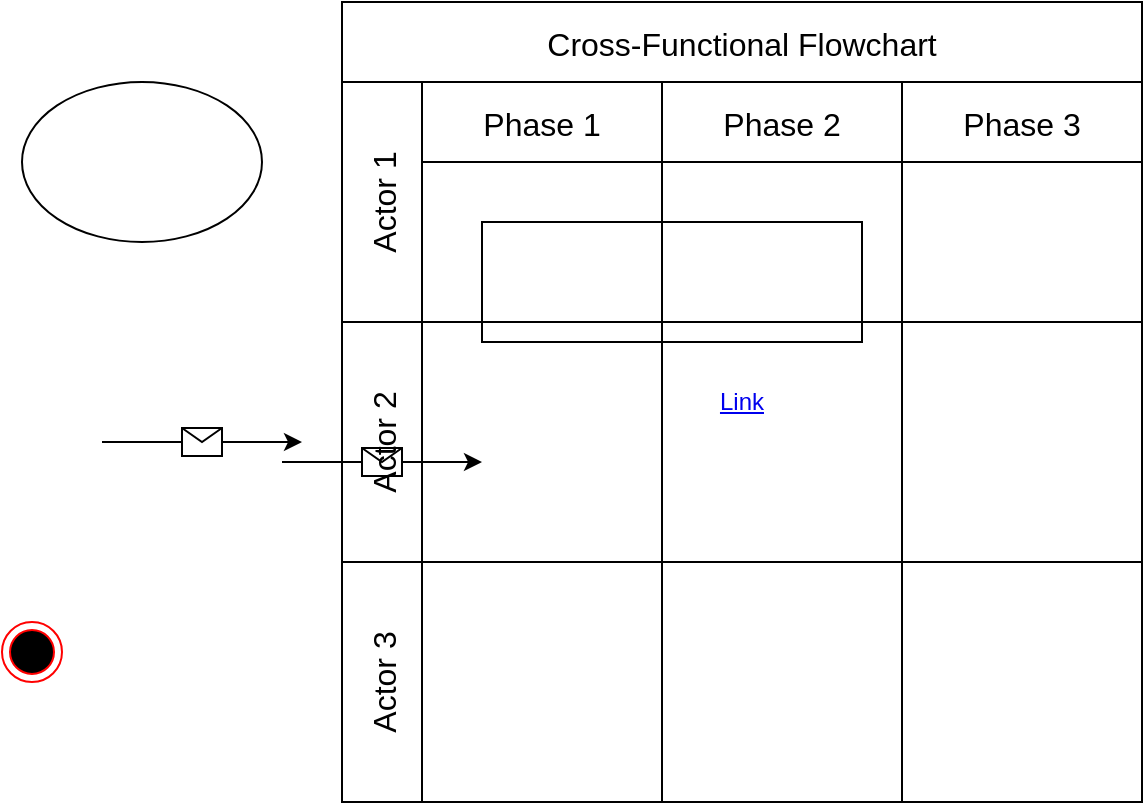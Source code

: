 <mxfile version="24.2.2" type="github">
  <diagram name="第 1 页" id="LVtl1sYV8NXe25tvaCWa">
    <mxGraphModel dx="1042" dy="535" grid="1" gridSize="10" guides="1" tooltips="1" connect="1" arrows="1" fold="1" page="1" pageScale="1" pageWidth="827" pageHeight="1169" math="0" shadow="0">
      <root>
        <mxCell id="0" />
        <mxCell id="1" parent="0" />
        <mxCell id="4UoUi-2SwB3D5WaIHvQn-1" value="" style="rounded=0;whiteSpace=wrap;html=1;" parent="1" vertex="1">
          <mxGeometry x="280" y="190" width="190" height="60" as="geometry" />
        </mxCell>
        <mxCell id="4UoUi-2SwB3D5WaIHvQn-2" value="" style="ellipse;whiteSpace=wrap;html=1;" parent="1" vertex="1">
          <mxGeometry x="50" y="120" width="120" height="80" as="geometry" />
        </mxCell>
        <mxCell id="4UoUi-2SwB3D5WaIHvQn-3" value="" style="endArrow=classic;html=1;rounded=0;" parent="1" edge="1">
          <mxGeometry relative="1" as="geometry">
            <mxPoint x="180" y="310" as="sourcePoint" />
            <mxPoint x="280" y="310" as="targetPoint" />
          </mxGeometry>
        </mxCell>
        <mxCell id="4UoUi-2SwB3D5WaIHvQn-4" value="" style="shape=message;html=1;outlineConnect=0;" parent="4UoUi-2SwB3D5WaIHvQn-3" vertex="1">
          <mxGeometry width="20" height="14" relative="1" as="geometry">
            <mxPoint x="-10" y="-7" as="offset" />
          </mxGeometry>
        </mxCell>
        <mxCell id="4UoUi-2SwB3D5WaIHvQn-5" value="" style="endArrow=classic;html=1;rounded=0;" parent="1" edge="1">
          <mxGeometry relative="1" as="geometry">
            <mxPoint x="90" y="300" as="sourcePoint" />
            <mxPoint x="190" y="300" as="targetPoint" />
          </mxGeometry>
        </mxCell>
        <mxCell id="4UoUi-2SwB3D5WaIHvQn-6" value="" style="shape=message;html=1;outlineConnect=0;" parent="4UoUi-2SwB3D5WaIHvQn-5" vertex="1">
          <mxGeometry width="20" height="14" relative="1" as="geometry">
            <mxPoint x="-10" y="-7" as="offset" />
          </mxGeometry>
        </mxCell>
        <mxCell id="xHPUQUa1AUWxU1oCWVkb-1" value="Cross-Functional Flowchart" style="shape=table;childLayout=tableLayout;startSize=40;collapsible=0;recursiveResize=0;expand=0;fontSize=16;" vertex="1" parent="1">
          <mxGeometry x="210" y="80" width="400" height="400" as="geometry" />
        </mxCell>
        <mxCell id="xHPUQUa1AUWxU1oCWVkb-2" value="Actor 1" style="shape=tableRow;horizontal=0;swimlaneHead=0;swimlaneBody=0;top=0;left=0;strokeColor=inherit;bottom=0;right=0;dropTarget=0;fontStyle=0;fillColor=none;points=[[0,0.5],[1,0.5]];portConstraint=eastwest;startSize=40;collapsible=0;recursiveResize=0;expand=0;fontSize=16;" vertex="1" parent="xHPUQUa1AUWxU1oCWVkb-1">
          <mxGeometry y="40" width="400" height="120" as="geometry" />
        </mxCell>
        <mxCell id="xHPUQUa1AUWxU1oCWVkb-3" value="Phase 1" style="swimlane;swimlaneHead=0;swimlaneBody=0;fontStyle=0;strokeColor=inherit;connectable=0;fillColor=none;startSize=40;collapsible=0;recursiveResize=0;expand=0;fontSize=16;" vertex="1" parent="xHPUQUa1AUWxU1oCWVkb-2">
          <mxGeometry x="40" width="120" height="120" as="geometry">
            <mxRectangle width="120" height="120" as="alternateBounds" />
          </mxGeometry>
        </mxCell>
        <mxCell id="xHPUQUa1AUWxU1oCWVkb-4" value="Phase 2" style="swimlane;swimlaneHead=0;swimlaneBody=0;fontStyle=0;strokeColor=inherit;connectable=0;fillColor=none;startSize=40;collapsible=0;recursiveResize=0;expand=0;fontSize=16;" vertex="1" parent="xHPUQUa1AUWxU1oCWVkb-2">
          <mxGeometry x="160" width="120" height="120" as="geometry">
            <mxRectangle width="120" height="120" as="alternateBounds" />
          </mxGeometry>
        </mxCell>
        <mxCell id="xHPUQUa1AUWxU1oCWVkb-5" value="Phase 3" style="swimlane;swimlaneHead=0;swimlaneBody=0;fontStyle=0;strokeColor=inherit;connectable=0;fillColor=none;startSize=40;collapsible=0;recursiveResize=0;expand=0;fontSize=16;" vertex="1" parent="xHPUQUa1AUWxU1oCWVkb-2">
          <mxGeometry x="280" width="120" height="120" as="geometry">
            <mxRectangle width="120" height="120" as="alternateBounds" />
          </mxGeometry>
        </mxCell>
        <mxCell id="xHPUQUa1AUWxU1oCWVkb-6" value="Actor 2" style="shape=tableRow;horizontal=0;swimlaneHead=0;swimlaneBody=0;top=0;left=0;strokeColor=inherit;bottom=0;right=0;dropTarget=0;fontStyle=0;fillColor=none;points=[[0,0.5],[1,0.5]];portConstraint=eastwest;startSize=40;collapsible=0;recursiveResize=0;expand=0;fontSize=16;" vertex="1" parent="xHPUQUa1AUWxU1oCWVkb-1">
          <mxGeometry y="160" width="400" height="120" as="geometry" />
        </mxCell>
        <mxCell id="xHPUQUa1AUWxU1oCWVkb-7" value="" style="swimlane;swimlaneHead=0;swimlaneBody=0;fontStyle=0;connectable=0;strokeColor=inherit;fillColor=none;startSize=0;collapsible=0;recursiveResize=0;expand=0;fontSize=16;" vertex="1" parent="xHPUQUa1AUWxU1oCWVkb-6">
          <mxGeometry x="40" width="120" height="120" as="geometry">
            <mxRectangle width="120" height="120" as="alternateBounds" />
          </mxGeometry>
        </mxCell>
        <mxCell id="xHPUQUa1AUWxU1oCWVkb-8" value="" style="swimlane;swimlaneHead=0;swimlaneBody=0;fontStyle=0;connectable=0;strokeColor=inherit;fillColor=none;startSize=0;collapsible=0;recursiveResize=0;expand=0;fontSize=16;" vertex="1" parent="xHPUQUa1AUWxU1oCWVkb-6">
          <mxGeometry x="160" width="120" height="120" as="geometry">
            <mxRectangle width="120" height="120" as="alternateBounds" />
          </mxGeometry>
        </mxCell>
        <mxCell id="xHPUQUa1AUWxU1oCWVkb-9" value="" style="swimlane;swimlaneHead=0;swimlaneBody=0;fontStyle=0;connectable=0;strokeColor=inherit;fillColor=none;startSize=0;collapsible=0;recursiveResize=0;expand=0;fontSize=16;" vertex="1" parent="xHPUQUa1AUWxU1oCWVkb-6">
          <mxGeometry x="280" width="120" height="120" as="geometry">
            <mxRectangle width="120" height="120" as="alternateBounds" />
          </mxGeometry>
        </mxCell>
        <mxCell id="xHPUQUa1AUWxU1oCWVkb-10" value="Actor 3" style="shape=tableRow;horizontal=0;swimlaneHead=0;swimlaneBody=0;top=0;left=0;strokeColor=inherit;bottom=0;right=0;dropTarget=0;fontStyle=0;fillColor=none;points=[[0,0.5],[1,0.5]];portConstraint=eastwest;startSize=40;collapsible=0;recursiveResize=0;expand=0;fontSize=16;" vertex="1" parent="xHPUQUa1AUWxU1oCWVkb-1">
          <mxGeometry y="280" width="400" height="120" as="geometry" />
        </mxCell>
        <mxCell id="xHPUQUa1AUWxU1oCWVkb-11" value="" style="swimlane;swimlaneHead=0;swimlaneBody=0;fontStyle=0;connectable=0;strokeColor=inherit;fillColor=none;startSize=0;collapsible=0;recursiveResize=0;expand=0;fontSize=16;" vertex="1" parent="xHPUQUa1AUWxU1oCWVkb-10">
          <mxGeometry x="40" width="120" height="120" as="geometry">
            <mxRectangle width="120" height="120" as="alternateBounds" />
          </mxGeometry>
        </mxCell>
        <mxCell id="xHPUQUa1AUWxU1oCWVkb-12" value="" style="swimlane;swimlaneHead=0;swimlaneBody=0;fontStyle=0;connectable=0;strokeColor=inherit;fillColor=none;startSize=0;collapsible=0;recursiveResize=0;expand=0;fontSize=16;" vertex="1" parent="xHPUQUa1AUWxU1oCWVkb-10">
          <mxGeometry x="160" width="120" height="120" as="geometry">
            <mxRectangle width="120" height="120" as="alternateBounds" />
          </mxGeometry>
        </mxCell>
        <mxCell id="xHPUQUa1AUWxU1oCWVkb-13" value="" style="swimlane;swimlaneHead=0;swimlaneBody=0;fontStyle=0;connectable=0;strokeColor=inherit;fillColor=none;startSize=0;collapsible=0;recursiveResize=0;expand=0;fontSize=16;" vertex="1" parent="xHPUQUa1AUWxU1oCWVkb-10">
          <mxGeometry x="280" width="120" height="120" as="geometry">
            <mxRectangle width="120" height="120" as="alternateBounds" />
          </mxGeometry>
        </mxCell>
        <UserObject label="Link" link="https://www.draw.io" id="xHPUQUa1AUWxU1oCWVkb-14">
          <mxCell style="text;html=1;strokeColor=none;fillColor=none;whiteSpace=wrap;align=center;verticalAlign=middle;fontColor=#0000EE;fontStyle=4;" vertex="1" parent="1">
            <mxGeometry x="380" y="260" width="60" height="40" as="geometry" />
          </mxCell>
        </UserObject>
        <mxCell id="xHPUQUa1AUWxU1oCWVkb-15" value="" style="ellipse;html=1;shape=endState;fillColor=#000000;strokeColor=#ff0000;" vertex="1" parent="1">
          <mxGeometry x="40" y="390" width="30" height="30" as="geometry" />
        </mxCell>
      </root>
    </mxGraphModel>
  </diagram>
</mxfile>
